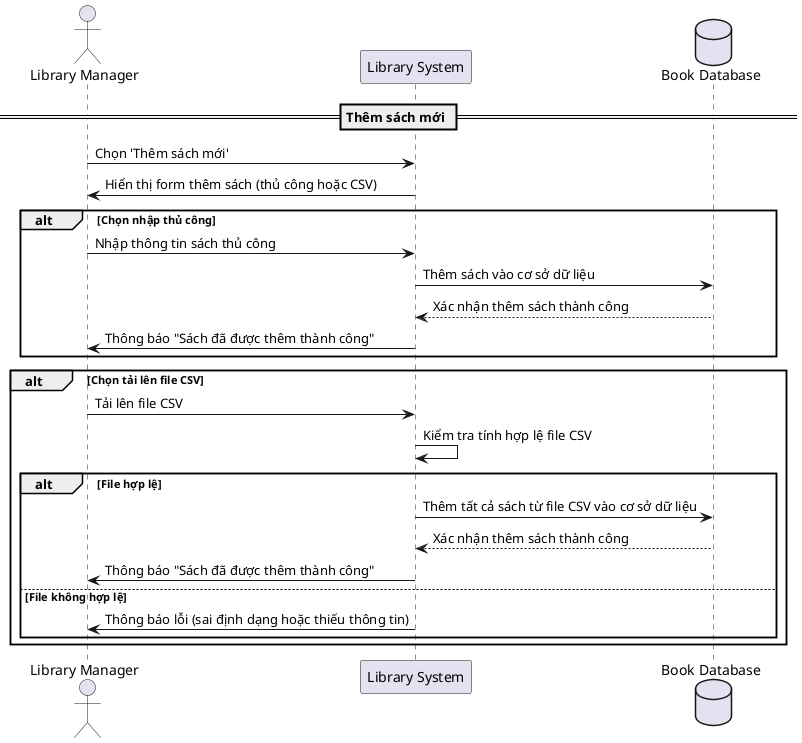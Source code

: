 @startuml
actor "Library Manager" as manager
participant "Library System" as system
database "Book Database" as db

== Thêm sách mới ==

manager -> system : Chọn 'Thêm sách mới'
system -> manager : Hiển thị form thêm sách (thủ công hoặc CSV)

alt Chọn nhập thủ công
    manager -> system : Nhập thông tin sách thủ công
    system -> db : Thêm sách vào cơ sở dữ liệu
    db --> system : Xác nhận thêm sách thành công
    system -> manager : Thông báo "Sách đã được thêm thành công"
end

alt Chọn tải lên file CSV
    manager -> system : Tải lên file CSV
    system -> system : Kiểm tra tính hợp lệ file CSV
    alt File hợp lệ
        system -> db : Thêm tất cả sách từ file CSV vào cơ sở dữ liệu
        db --> system : Xác nhận thêm sách thành công
        system -> manager : Thông báo "Sách đã được thêm thành công"
    else File không hợp lệ
        system -> manager : Thông báo lỗi (sai định dạng hoặc thiếu thông tin)
    end
end

@enduml
